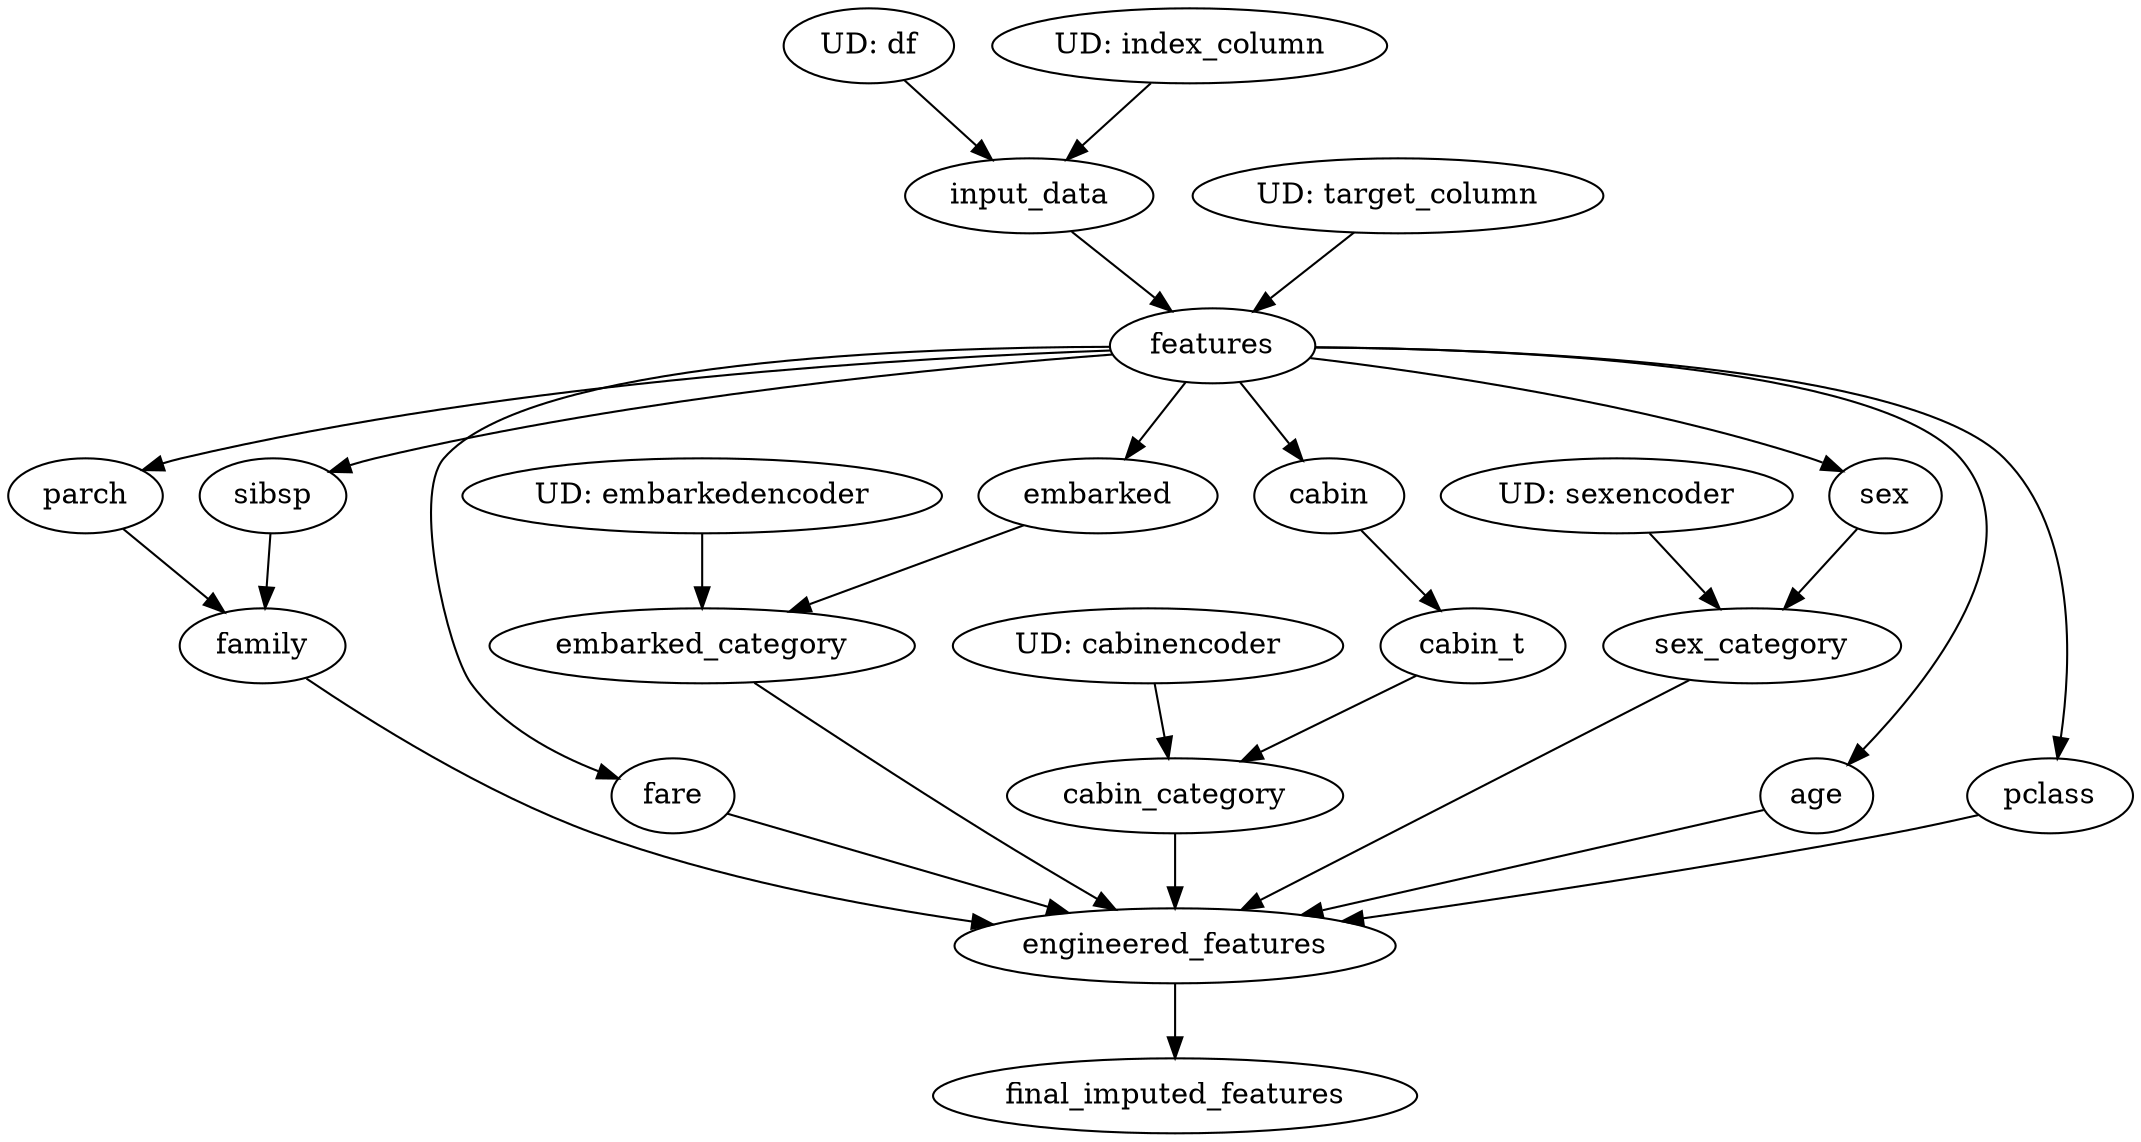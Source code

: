 // Dependency Graph
digraph {
	embarkedencoder [label=embarkedencoder]
	cabinencoder [label=cabinencoder]
	sex_category [label=sex_category]
	embarked [label=embarked]
	cabin_category [label=cabin_category]
	parch [label=parch]
	sibsp [label=sibsp]
	fare [label=fare]
	cabin [label=cabin]
	sexencoder [label=sexencoder]
	age [label=age]
	embarked_category [label=embarked_category]
	input_data [label=input_data]
	final_imputed_features [label=final_imputed_features]
	pclass [label=pclass]
	family [label=family]
	df [label=df]
	cabin_t [label=cabin_t]
	engineered_features [label=engineered_features]
	features [label=features]
	sex [label=sex]
	target_column [label=target_column]
	index_column [label=index_column]
	embarkedencoder [label="UD: embarkedencoder"]
	cabinencoder [label="UD: cabinencoder"]
	sexencoder [label="UD: sexencoder"]
	df [label="UD: df"]
	target_column [label="UD: target_column"]
	index_column [label="UD: index_column"]
	sex -> sex_category
	sexencoder -> sex_category
	features -> embarked
	cabin_t -> cabin_category
	cabinencoder -> cabin_category
	features -> parch
	features -> sibsp
	features -> fare
	features -> cabin
	features -> age
	embarked -> embarked_category
	embarkedencoder -> embarked_category
	df -> input_data
	index_column -> input_data
	engineered_features -> final_imputed_features
	features -> pclass
	sibsp -> family
	parch -> family
	cabin -> cabin_t
	pclass -> engineered_features
	age -> engineered_features
	fare -> engineered_features
	cabin_category -> engineered_features
	sex_category -> engineered_features
	embarked_category -> engineered_features
	family -> engineered_features
	input_data -> features
	target_column -> features
	features -> sex
}
